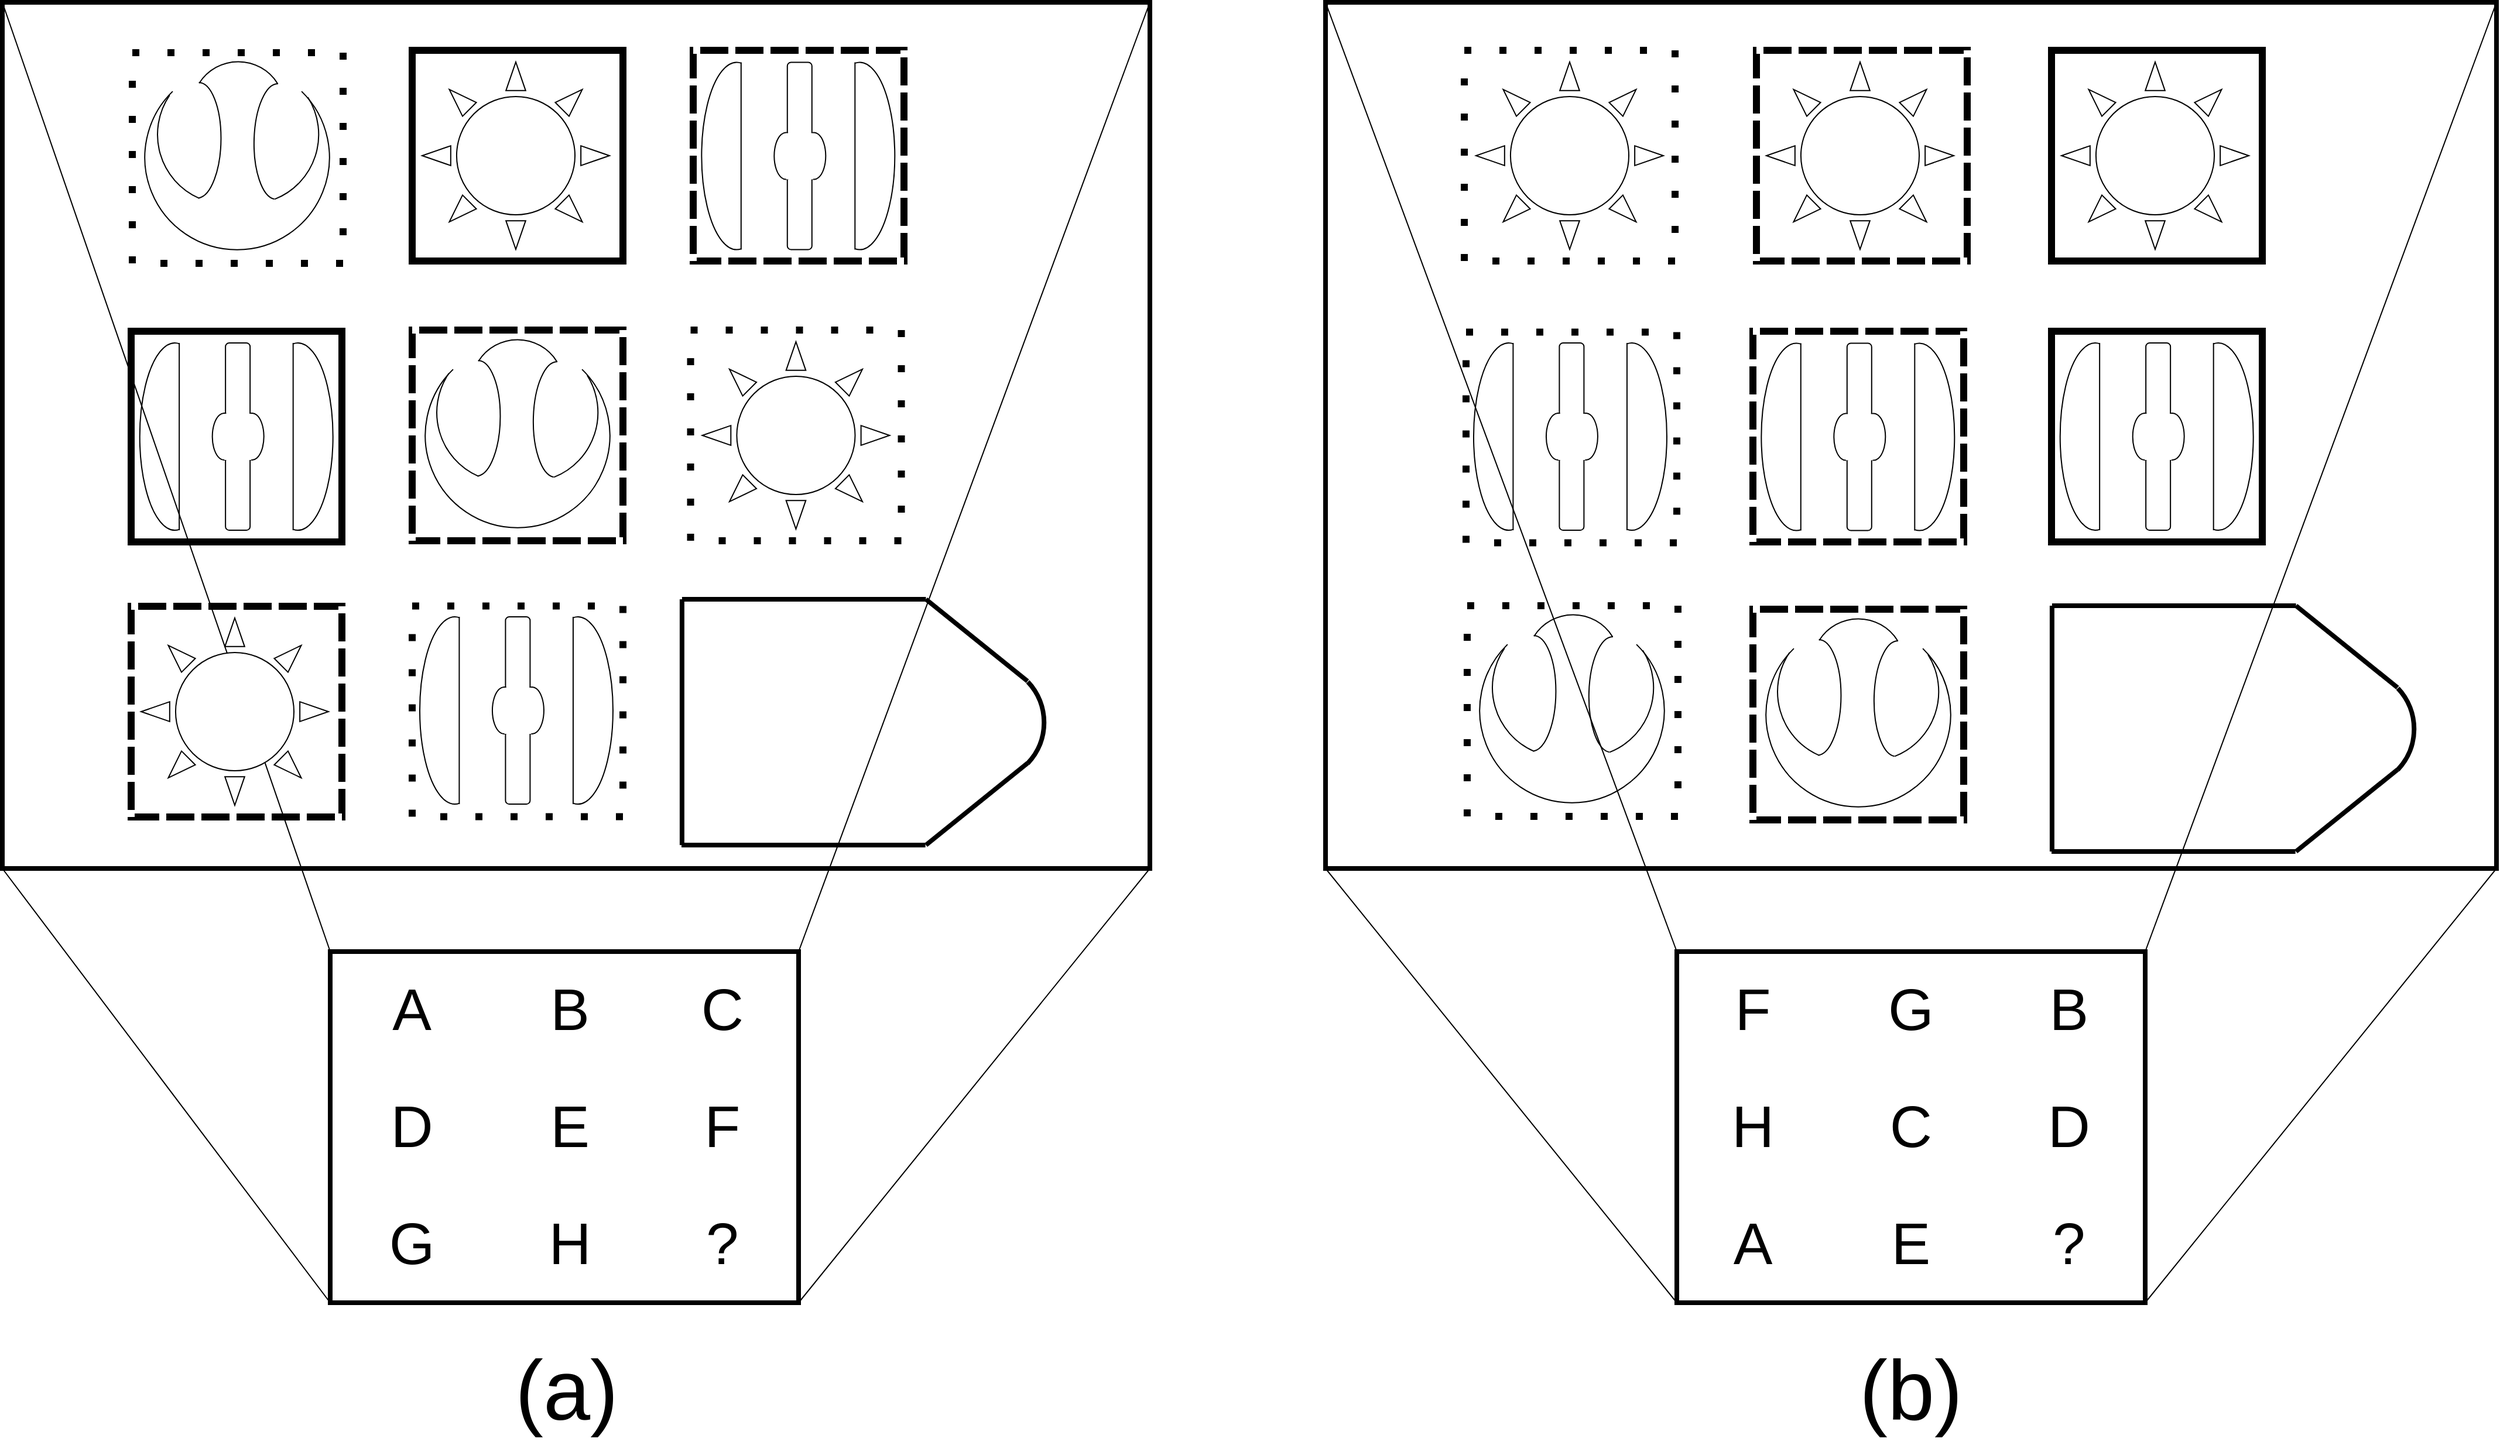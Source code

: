 <mxfile version="12.9.13" type="device"><diagram id="jksH0G1JqViHmrjZxsYp" name="Page-1"><mxGraphModel dx="1780" dy="2959" grid="1" gridSize="10" guides="1" tooltips="1" connect="1" arrows="1" fold="1" page="1" pageScale="1" pageWidth="827" pageHeight="1169" math="0" shadow="0"><root><mxCell id="0"/><mxCell id="1" parent="0"/><mxCell id="DJVekBcL0Vunq9zLqkoI-1" value="" style="rounded=0;whiteSpace=wrap;html=1;strokeColor=#000000;strokeWidth=4;fillColor=none;" parent="1" vertex="1"><mxGeometry x="2760" y="-21" width="1000" height="740" as="geometry"/></mxCell><mxCell id="QsXXoDZoos-LrHOMUJ7a-69" value="" style="rounded=0;whiteSpace=wrap;html=1;strokeColor=#000000;strokeWidth=4;fillColor=none;" parent="1" vertex="1"><mxGeometry x="1630" y="-21" width="980" height="740" as="geometry"/></mxCell><mxCell id="QsXXoDZoos-LrHOMUJ7a-131" value="&lt;table border=&quot;0&quot; width=&quot;100%&quot; style=&quot;width: 100% ; height: 100% ; border-collapse: collapse ; font-size: 50px&quot;&gt;&lt;tbody&gt;&lt;tr&gt;&lt;td align=&quot;center&quot;&gt;&lt;font style=&quot;font-size: 50px&quot;&gt;A&lt;/font&gt;&lt;/td&gt;&lt;td align=&quot;center&quot;&gt;&lt;font style=&quot;font-size: 50px&quot;&gt;B&lt;/font&gt;&lt;/td&gt;&lt;td align=&quot;center&quot;&gt;&lt;font style=&quot;font-size: 50px&quot;&gt;C&lt;/font&gt;&lt;/td&gt;&lt;/tr&gt;&lt;tr&gt;&lt;td align=&quot;center&quot;&gt;&lt;font style=&quot;font-size: 50px&quot;&gt;D&lt;/font&gt;&lt;/td&gt;&lt;td align=&quot;center&quot;&gt;&lt;font style=&quot;font-size: 50px&quot;&gt;E&lt;/font&gt;&lt;/td&gt;&lt;td align=&quot;center&quot;&gt;&lt;font style=&quot;font-size: 50px&quot;&gt;F&lt;/font&gt;&lt;/td&gt;&lt;/tr&gt;&lt;tr&gt;&lt;td align=&quot;center&quot;&gt;&lt;font style=&quot;font-size: 50px&quot;&gt;G&lt;/font&gt;&lt;/td&gt;&lt;td align=&quot;center&quot;&gt;&lt;font style=&quot;font-size: 50px&quot;&gt;H&lt;/font&gt;&lt;/td&gt;&lt;td align=&quot;center&quot;&gt;&lt;font style=&quot;font-size: 50px&quot;&gt;?&lt;/font&gt;&lt;/td&gt;&lt;/tr&gt;&lt;/tbody&gt;&lt;/table&gt;" style="text;html=1;strokeColor=#000000;fillColor=none;overflow=fill;strokeWidth=4;" parent="1" vertex="1"><mxGeometry x="1910" y="790" width="400" height="300" as="geometry"/></mxCell><mxCell id="QsXXoDZoos-LrHOMUJ7a-132" value="&lt;table border=&quot;0&quot; width=&quot;100%&quot; style=&quot;width: 100% ; height: 100% ; border-collapse: collapse ; font-size: 50px&quot;&gt;&lt;tbody&gt;&lt;tr&gt;&lt;td align=&quot;center&quot;&gt;&lt;font style=&quot;font-size: 50px&quot;&gt;F&lt;/font&gt;&lt;/td&gt;&lt;td align=&quot;center&quot;&gt;&lt;font style=&quot;font-size: 50px&quot;&gt;G&lt;/font&gt;&lt;/td&gt;&lt;td align=&quot;center&quot;&gt;&lt;font style=&quot;font-size: 50px&quot;&gt;B&lt;/font&gt;&lt;/td&gt;&lt;/tr&gt;&lt;tr&gt;&lt;td align=&quot;center&quot;&gt;&lt;font style=&quot;font-size: 50px&quot;&gt;H&lt;/font&gt;&lt;/td&gt;&lt;td align=&quot;center&quot;&gt;&lt;font style=&quot;font-size: 50px&quot;&gt;C&lt;/font&gt;&lt;/td&gt;&lt;td align=&quot;center&quot;&gt;&lt;font style=&quot;font-size: 50px&quot;&gt;D&lt;/font&gt;&lt;/td&gt;&lt;/tr&gt;&lt;tr&gt;&lt;td align=&quot;center&quot;&gt;&lt;font style=&quot;font-size: 50px&quot;&gt;A&lt;/font&gt;&lt;/td&gt;&lt;td align=&quot;center&quot;&gt;&lt;font style=&quot;font-size: 50px&quot;&gt;E&lt;/font&gt;&lt;/td&gt;&lt;td align=&quot;center&quot;&gt;&lt;font style=&quot;font-size: 50px&quot;&gt;?&lt;/font&gt;&lt;/td&gt;&lt;/tr&gt;&lt;/tbody&gt;&lt;/table&gt;" style="text;html=1;strokeColor=#000000;fillColor=none;overflow=fill;strokeWidth=4;" parent="1" vertex="1"><mxGeometry x="3060" y="790" width="400" height="300" as="geometry"/></mxCell><mxCell id="QsXXoDZoos-LrHOMUJ7a-139" value="" style="endArrow=none;html=1;entryX=0;entryY=1;entryDx=0;entryDy=0;exitX=0;exitY=1;exitDx=0;exitDy=0;" parent="1" source="QsXXoDZoos-LrHOMUJ7a-69" target="QsXXoDZoos-LrHOMUJ7a-131" edge="1"><mxGeometry width="50" height="50" relative="1" as="geometry"><mxPoint x="1350" y="230" as="sourcePoint"/><mxPoint x="1400" y="180" as="targetPoint"/></mxGeometry></mxCell><mxCell id="QsXXoDZoos-LrHOMUJ7a-140" value="" style="endArrow=none;html=1;entryX=0;entryY=0;entryDx=0;entryDy=0;exitX=0;exitY=0;exitDx=0;exitDy=0;" parent="1" source="QsXXoDZoos-LrHOMUJ7a-69" target="QsXXoDZoos-LrHOMUJ7a-131" edge="1"><mxGeometry width="50" height="50" relative="1" as="geometry"><mxPoint x="1200" y="500" as="sourcePoint"/><mxPoint x="1250" y="450" as="targetPoint"/></mxGeometry></mxCell><mxCell id="QsXXoDZoos-LrHOMUJ7a-141" value="" style="endArrow=none;html=1;entryX=1;entryY=0;entryDx=0;entryDy=0;exitX=1;exitY=0;exitDx=0;exitDy=0;" parent="1" source="QsXXoDZoos-LrHOMUJ7a-69" target="QsXXoDZoos-LrHOMUJ7a-131" edge="1"><mxGeometry width="50" height="50" relative="1" as="geometry"><mxPoint x="1280" y="340" as="sourcePoint"/><mxPoint x="1330" y="290" as="targetPoint"/></mxGeometry></mxCell><mxCell id="QsXXoDZoos-LrHOMUJ7a-142" value="" style="endArrow=none;html=1;entryX=1;entryY=1;entryDx=0;entryDy=0;exitX=1;exitY=1;exitDx=0;exitDy=0;" parent="1" source="QsXXoDZoos-LrHOMUJ7a-69" target="QsXXoDZoos-LrHOMUJ7a-131" edge="1"><mxGeometry width="50" height="50" relative="1" as="geometry"><mxPoint x="1260" y="470" as="sourcePoint"/><mxPoint x="1310" y="420" as="targetPoint"/></mxGeometry></mxCell><mxCell id="QsXXoDZoos-LrHOMUJ7a-143" value="" style="endArrow=none;html=1;entryX=0;entryY=0;entryDx=0;entryDy=0;exitX=0;exitY=0;exitDx=0;exitDy=0;" parent="1" source="QsXXoDZoos-LrHOMUJ7a-132" target="DJVekBcL0Vunq9zLqkoI-1" edge="1"><mxGeometry width="50" height="50" relative="1" as="geometry"><mxPoint x="2670" y="-430" as="sourcePoint"/><mxPoint x="2720" y="-480" as="targetPoint"/></mxGeometry></mxCell><mxCell id="QsXXoDZoos-LrHOMUJ7a-144" value="" style="endArrow=none;html=1;entryX=1;entryY=0;entryDx=0;entryDy=0;exitX=1;exitY=0;exitDx=0;exitDy=0;" parent="1" source="QsXXoDZoos-LrHOMUJ7a-132" target="DJVekBcL0Vunq9zLqkoI-1" edge="1"><mxGeometry width="50" height="50" relative="1" as="geometry"><mxPoint x="2940" y="-380" as="sourcePoint"/><mxPoint x="2990" y="-430" as="targetPoint"/></mxGeometry></mxCell><mxCell id="QsXXoDZoos-LrHOMUJ7a-145" value="" style="endArrow=none;html=1;entryX=0;entryY=1;entryDx=0;entryDy=0;exitX=0;exitY=1;exitDx=0;exitDy=0;" parent="1" source="QsXXoDZoos-LrHOMUJ7a-132" target="DJVekBcL0Vunq9zLqkoI-1" edge="1"><mxGeometry width="50" height="50" relative="1" as="geometry"><mxPoint x="3030" y="-360" as="sourcePoint"/><mxPoint x="3080" y="-410" as="targetPoint"/></mxGeometry></mxCell><mxCell id="QsXXoDZoos-LrHOMUJ7a-146" value="" style="endArrow=none;html=1;entryX=1;entryY=1;entryDx=0;entryDy=0;exitX=1;exitY=1;exitDx=0;exitDy=0;" parent="1" source="QsXXoDZoos-LrHOMUJ7a-132" target="DJVekBcL0Vunq9zLqkoI-1" edge="1"><mxGeometry width="50" height="50" relative="1" as="geometry"><mxPoint x="3450" y="-580" as="sourcePoint"/><mxPoint x="3500" y="-630" as="targetPoint"/></mxGeometry></mxCell><mxCell id="QsXXoDZoos-LrHOMUJ7a-147" value="&lt;font style=&quot;font-size: 72px&quot;&gt;(a)&lt;/font&gt;" style="text;html=1;strokeColor=none;fillColor=none;align=center;verticalAlign=middle;whiteSpace=wrap;rounded=0;" parent="1" vertex="1"><mxGeometry x="2091.5" y="1140" width="40" height="50" as="geometry"/></mxCell><mxCell id="QsXXoDZoos-LrHOMUJ7a-148" value="&lt;font style=&quot;font-size: 72px&quot;&gt;(b)&lt;/font&gt;" style="text;html=1;strokeColor=none;fillColor=none;align=center;verticalAlign=middle;whiteSpace=wrap;rounded=0;" parent="1" vertex="1"><mxGeometry x="3240" y="1140" width="40" height="50" as="geometry"/></mxCell><mxCell id="QgJqVisA1Z3GhaZ0xwn_-1" value="" style="group" vertex="1" connectable="0" parent="1"><mxGeometry x="2210" y="489" width="330.562" height="210" as="geometry"/></mxCell><mxCell id="QgJqVisA1Z3GhaZ0xwn_-2" value="" style="endArrow=none;html=1;strokeWidth=4;" edge="1" parent="QgJqVisA1Z3GhaZ0xwn_-1"><mxGeometry width="50" height="50" relative="1" as="geometry"><mxPoint x="0.451" y="210" as="sourcePoint"/><mxPoint x="0.451" as="targetPoint"/></mxGeometry></mxCell><mxCell id="QgJqVisA1Z3GhaZ0xwn_-3" value="" style="endArrow=none;html=1;strokeWidth=4;" edge="1" parent="QgJqVisA1Z3GhaZ0xwn_-1"><mxGeometry width="50" height="50" relative="1" as="geometry"><mxPoint x="208.744" as="sourcePoint"/><mxPoint x="0.451" as="targetPoint"/></mxGeometry></mxCell><mxCell id="QgJqVisA1Z3GhaZ0xwn_-4" value="" style="endArrow=none;html=1;strokeWidth=4;" edge="1" parent="QgJqVisA1Z3GhaZ0xwn_-1"><mxGeometry width="50" height="50" relative="1" as="geometry"><mxPoint x="208.293" y="210" as="sourcePoint"/><mxPoint y="210" as="targetPoint"/></mxGeometry></mxCell><mxCell id="QgJqVisA1Z3GhaZ0xwn_-5" value="" style="endArrow=none;html=1;strokeWidth=4;" edge="1" parent="QgJqVisA1Z3GhaZ0xwn_-1"><mxGeometry width="50" height="50" relative="1" as="geometry"><mxPoint x="208.744" as="sourcePoint"/><mxPoint x="295.533" y="70" as="targetPoint"/></mxGeometry></mxCell><mxCell id="QgJqVisA1Z3GhaZ0xwn_-6" value="" style="endArrow=none;html=1;strokeWidth=4;" edge="1" parent="QgJqVisA1Z3GhaZ0xwn_-1"><mxGeometry width="50" height="50" relative="1" as="geometry"><mxPoint x="295.533" y="140" as="sourcePoint"/><mxPoint x="208.744" y="210" as="targetPoint"/></mxGeometry></mxCell><mxCell id="QgJqVisA1Z3GhaZ0xwn_-7" value="" style="verticalLabelPosition=bottom;verticalAlign=top;html=1;shape=mxgraph.basic.arc;startAngle=0.755;endAngle=0.997;fillColor=none;direction=west;rotation=315;strokeWidth=4;" vertex="1" parent="QgJqVisA1Z3GhaZ0xwn_-1"><mxGeometry x="208.744" y="54.25" width="100.675" height="101.5" as="geometry"/></mxCell><mxCell id="QgJqVisA1Z3GhaZ0xwn_-8" value="" style="group;strokeWidth=4;" vertex="1" connectable="0" parent="1"><mxGeometry x="1720.003" y="0.003" width="223.0" height="223.0" as="geometry"/></mxCell><mxCell id="QgJqVisA1Z3GhaZ0xwn_-9" value="" style="whiteSpace=wrap;html=1;aspect=fixed;strokeColor=#000000;strokeWidth=6;fillColor=none;dashed=1;dashPattern=1 4;" vertex="1" parent="QgJqVisA1Z3GhaZ0xwn_-8"><mxGeometry x="20.997" y="21.997" width="180" height="180" as="geometry"/></mxCell><mxCell id="QgJqVisA1Z3GhaZ0xwn_-10" value="" style="verticalLabelPosition=bottom;verticalAlign=top;html=1;shape=mxgraph.basic.arc;startAngle=0.248;endAngle=0.002;direction=east;rotation=315;" vertex="1" parent="QgJqVisA1Z3GhaZ0xwn_-8"><mxGeometry x="31.658" y="32.658" width="157.685" height="157.685" as="geometry"/></mxCell><mxCell id="QgJqVisA1Z3GhaZ0xwn_-11" value="" style="verticalLabelPosition=bottom;verticalAlign=top;html=1;shape=mxgraph.basic.arc;startAngle=0.657;endAngle=0.938;rotation=1;direction=west;" vertex="1" parent="QgJqVisA1Z3GhaZ0xwn_-8"><mxGeometry x="62.223" y="32.658" width="117.919" height="118.609" as="geometry"/></mxCell><mxCell id="QgJqVisA1Z3GhaZ0xwn_-12" value="" style="verticalLabelPosition=bottom;verticalAlign=top;html=1;shape=mxgraph.basic.arc;startAngle=0.657;endAngle=0.938;rotation=1;direction=west;flipH=1;" vertex="1" parent="QgJqVisA1Z3GhaZ0xwn_-8"><mxGeometry x="42.513" y="32.658" width="117.919" height="118.609" as="geometry"/></mxCell><mxCell id="QgJqVisA1Z3GhaZ0xwn_-13" value="" style="verticalLabelPosition=bottom;verticalAlign=top;html=1;shape=mxgraph.basic.arc;startAngle=0.5;endAngle=0.988;rotation=1;direction=west;" vertex="1" parent="QgJqVisA1Z3GhaZ0xwn_-8"><mxGeometry x="57.296" y="47.441" width="39.421" height="98.898" as="geometry"/></mxCell><mxCell id="QgJqVisA1Z3GhaZ0xwn_-14" value="" style="verticalLabelPosition=bottom;verticalAlign=top;html=1;shape=mxgraph.basic.arc;startAngle=0.5;endAngle=0.988;rotation=1;direction=west;flipH=1;" vertex="1" parent="QgJqVisA1Z3GhaZ0xwn_-8"><mxGeometry x="124.952" y="48.426" width="39.421" height="98.898" as="geometry"/></mxCell><mxCell id="QgJqVisA1Z3GhaZ0xwn_-15" value="" style="verticalLabelPosition=bottom;verticalAlign=top;html=1;shape=mxgraph.basic.arc;startAngle=0.839;endAngle=0.162;" vertex="1" parent="QgJqVisA1Z3GhaZ0xwn_-8"><mxGeometry x="72.079" y="29.701" width="78.842" height="78.497" as="geometry"/></mxCell><mxCell id="QgJqVisA1Z3GhaZ0xwn_-16" value="" style="group" vertex="1" connectable="0" parent="1"><mxGeometry x="1980" y="259" width="201.503" height="201.503" as="geometry"/></mxCell><mxCell id="QgJqVisA1Z3GhaZ0xwn_-17" value="" style="group" vertex="1" connectable="0" parent="QgJqVisA1Z3GhaZ0xwn_-16"><mxGeometry width="201.503" height="201.503" as="geometry"/></mxCell><mxCell id="QgJqVisA1Z3GhaZ0xwn_-18" value="" style="whiteSpace=wrap;html=1;aspect=fixed;strokeColor=#000000;strokeWidth=6;fillColor=none;" vertex="1" parent="QgJqVisA1Z3GhaZ0xwn_-17"><mxGeometry width="180" height="180" as="geometry"/></mxCell><mxCell id="QgJqVisA1Z3GhaZ0xwn_-19" value="" style="whiteSpace=wrap;html=1;aspect=fixed;strokeColor=#FFFFFF;strokeWidth=6;fillColor=none;dashed=1;dashPattern=1 4;perimeterSpacing=0;rounded=0;glass=0;shadow=0;comic=0;" vertex="1" parent="QgJqVisA1Z3GhaZ0xwn_-17"><mxGeometry width="180" height="180" as="geometry"/></mxCell><mxCell id="QgJqVisA1Z3GhaZ0xwn_-20" value="" style="group" vertex="1" connectable="0" parent="QgJqVisA1Z3GhaZ0xwn_-17"><mxGeometry x="-21.497" y="-21.497" width="223.0" height="223.0" as="geometry"/></mxCell><mxCell id="QgJqVisA1Z3GhaZ0xwn_-21" value="" style="verticalLabelPosition=bottom;verticalAlign=top;html=1;shape=mxgraph.basic.arc;startAngle=0.248;endAngle=0.002;direction=east;rotation=315;" vertex="1" parent="QgJqVisA1Z3GhaZ0xwn_-20"><mxGeometry x="32.658" y="32.658" width="157.685" height="157.685" as="geometry"/></mxCell><mxCell id="QgJqVisA1Z3GhaZ0xwn_-22" value="" style="verticalLabelPosition=bottom;verticalAlign=top;html=1;shape=mxgraph.basic.arc;startAngle=0.657;endAngle=0.938;rotation=1;direction=west;" vertex="1" parent="QgJqVisA1Z3GhaZ0xwn_-20"><mxGeometry x="62.223" y="32.658" width="117.919" height="118.609" as="geometry"/></mxCell><mxCell id="QgJqVisA1Z3GhaZ0xwn_-23" value="" style="verticalLabelPosition=bottom;verticalAlign=top;html=1;shape=mxgraph.basic.arc;startAngle=0.657;endAngle=0.938;rotation=1;direction=west;flipH=1;" vertex="1" parent="QgJqVisA1Z3GhaZ0xwn_-20"><mxGeometry x="42.513" y="32.658" width="117.919" height="118.609" as="geometry"/></mxCell><mxCell id="QgJqVisA1Z3GhaZ0xwn_-24" value="" style="verticalLabelPosition=bottom;verticalAlign=top;html=1;shape=mxgraph.basic.arc;startAngle=0.5;endAngle=0.988;rotation=1;direction=west;" vertex="1" parent="QgJqVisA1Z3GhaZ0xwn_-20"><mxGeometry x="57.296" y="47.441" width="39.421" height="98.898" as="geometry"/></mxCell><mxCell id="QgJqVisA1Z3GhaZ0xwn_-25" value="" style="verticalLabelPosition=bottom;verticalAlign=top;html=1;shape=mxgraph.basic.arc;startAngle=0.5;endAngle=0.988;rotation=1;direction=west;flipH=1;" vertex="1" parent="QgJqVisA1Z3GhaZ0xwn_-20"><mxGeometry x="124.952" y="48.426" width="39.421" height="98.898" as="geometry"/></mxCell><mxCell id="QgJqVisA1Z3GhaZ0xwn_-26" value="" style="verticalLabelPosition=bottom;verticalAlign=top;html=1;shape=mxgraph.basic.arc;startAngle=0.839;endAngle=0.162;" vertex="1" parent="QgJqVisA1Z3GhaZ0xwn_-20"><mxGeometry x="72.079" y="29.701" width="78.842" height="78.497" as="geometry"/></mxCell><mxCell id="QgJqVisA1Z3GhaZ0xwn_-27" value="" style="group" vertex="1" connectable="0" parent="1"><mxGeometry x="1740" y="495" width="180" height="180" as="geometry"/></mxCell><mxCell id="QgJqVisA1Z3GhaZ0xwn_-28" value="" style="whiteSpace=wrap;html=1;aspect=fixed;strokeColor=#000000;strokeWidth=6;fillColor=none;" vertex="1" parent="QgJqVisA1Z3GhaZ0xwn_-27"><mxGeometry width="180" height="180" as="geometry"/></mxCell><mxCell id="QgJqVisA1Z3GhaZ0xwn_-29" value="" style="whiteSpace=wrap;html=1;aspect=fixed;strokeColor=#FFFFFF;strokeWidth=6;fillColor=none;dashed=1;dashPattern=1 4;perimeterSpacing=0;rounded=0;glass=0;shadow=0;comic=0;" vertex="1" parent="QgJqVisA1Z3GhaZ0xwn_-27"><mxGeometry width="180" height="180" as="geometry"/></mxCell><mxCell id="QgJqVisA1Z3GhaZ0xwn_-30" value="" style="group" vertex="1" connectable="0" parent="QgJqVisA1Z3GhaZ0xwn_-27"><mxGeometry width="180" height="180" as="geometry"/></mxCell><mxCell id="QgJqVisA1Z3GhaZ0xwn_-31" value="" style="verticalLabelPosition=bottom;verticalAlign=top;html=1;shape=mxgraph.basic.sun" vertex="1" parent="QgJqVisA1Z3GhaZ0xwn_-30"><mxGeometry x="8.49" y="10" width="160" height="160" as="geometry"/></mxCell><mxCell id="QgJqVisA1Z3GhaZ0xwn_-32" value="" style="group" vertex="1" connectable="0" parent="1"><mxGeometry x="1980" y="20" width="180" height="180" as="geometry"/></mxCell><mxCell id="QgJqVisA1Z3GhaZ0xwn_-33" value="" style="whiteSpace=wrap;html=1;aspect=fixed;strokeColor=#000000;strokeWidth=6;fillColor=none;" vertex="1" parent="QgJqVisA1Z3GhaZ0xwn_-32"><mxGeometry width="180" height="180" as="geometry"/></mxCell><mxCell id="QgJqVisA1Z3GhaZ0xwn_-34" value="" style="group" vertex="1" connectable="0" parent="QgJqVisA1Z3GhaZ0xwn_-32"><mxGeometry width="180" height="180" as="geometry"/></mxCell><mxCell id="QgJqVisA1Z3GhaZ0xwn_-35" value="" style="verticalLabelPosition=bottom;verticalAlign=top;html=1;shape=mxgraph.basic.sun" vertex="1" parent="QgJqVisA1Z3GhaZ0xwn_-34"><mxGeometry x="8.49" y="10" width="160" height="160" as="geometry"/></mxCell><mxCell id="QgJqVisA1Z3GhaZ0xwn_-36" value="" style="group" vertex="1" connectable="0" parent="1"><mxGeometry x="2217.76" y="259" width="181.48" height="180" as="geometry"/></mxCell><mxCell id="QgJqVisA1Z3GhaZ0xwn_-37" value="" style="group" vertex="1" connectable="0" parent="QgJqVisA1Z3GhaZ0xwn_-36"><mxGeometry width="181.48" height="180" as="geometry"/></mxCell><mxCell id="QgJqVisA1Z3GhaZ0xwn_-38" value="" style="group" vertex="1" connectable="0" parent="QgJqVisA1Z3GhaZ0xwn_-37"><mxGeometry x="1.48" width="180" height="180" as="geometry"/></mxCell><mxCell id="QgJqVisA1Z3GhaZ0xwn_-39" value="" style="verticalLabelPosition=bottom;verticalAlign=top;html=1;shape=mxgraph.basic.sun" vertex="1" parent="QgJqVisA1Z3GhaZ0xwn_-38"><mxGeometry x="8.49" y="10" width="160" height="160" as="geometry"/></mxCell><mxCell id="QgJqVisA1Z3GhaZ0xwn_-40" value="" style="whiteSpace=wrap;html=1;aspect=fixed;strokeColor=#000000;strokeWidth=6;fillColor=none;dashed=1;dashPattern=1 4;" vertex="1" parent="QgJqVisA1Z3GhaZ0xwn_-37"><mxGeometry width="180" height="180" as="geometry"/></mxCell><mxCell id="QgJqVisA1Z3GhaZ0xwn_-41" value="" style="group" vertex="1" connectable="0" parent="1"><mxGeometry x="2220" y="20" width="183.17" height="180.25" as="geometry"/></mxCell><mxCell id="QgJqVisA1Z3GhaZ0xwn_-42" value="" style="whiteSpace=wrap;html=1;aspect=fixed;strokeColor=#000000;strokeWidth=6;fillColor=none;" vertex="1" parent="QgJqVisA1Z3GhaZ0xwn_-41"><mxGeometry width="180" height="180" as="geometry"/></mxCell><mxCell id="QgJqVisA1Z3GhaZ0xwn_-43" value="" style="whiteSpace=wrap;html=1;aspect=fixed;strokeColor=#FFFFFF;strokeWidth=6;fillColor=none;dashed=1;dashPattern=1 4;perimeterSpacing=0;rounded=0;glass=0;shadow=0;comic=0;" vertex="1" parent="QgJqVisA1Z3GhaZ0xwn_-41"><mxGeometry width="180" height="180" as="geometry"/></mxCell><mxCell id="QgJqVisA1Z3GhaZ0xwn_-44" value="" style="group" vertex="1" connectable="0" parent="QgJqVisA1Z3GhaZ0xwn_-41"><mxGeometry x="3.17" y="0.25" width="180" height="180" as="geometry"/></mxCell><mxCell id="QgJqVisA1Z3GhaZ0xwn_-45" value="" style="group" vertex="1" connectable="0" parent="QgJqVisA1Z3GhaZ0xwn_-44"><mxGeometry x="-1" width="180" height="180" as="geometry"/></mxCell><mxCell id="QgJqVisA1Z3GhaZ0xwn_-46" value="" style="group" vertex="1" connectable="0" parent="QgJqVisA1Z3GhaZ0xwn_-45"><mxGeometry width="180" height="180" as="geometry"/></mxCell><mxCell id="QgJqVisA1Z3GhaZ0xwn_-47" value="" style="group" vertex="1" connectable="0" parent="QgJqVisA1Z3GhaZ0xwn_-46"><mxGeometry x="5" y="10" width="164.99" height="160" as="geometry"/></mxCell><mxCell id="QgJqVisA1Z3GhaZ0xwn_-48" value="" style="verticalLabelPosition=bottom;verticalAlign=top;html=1;shape=mxgraph.basic.arc;startAngle=0.479;endAngle=0.021;rotation=-180;" vertex="1" parent="QgJqVisA1Z3GhaZ0xwn_-47"><mxGeometry x="104.99" width="60" height="160" as="geometry"/></mxCell><mxCell id="QgJqVisA1Z3GhaZ0xwn_-49" value="" style="endArrow=none;html=1;" edge="1" parent="QgJqVisA1Z3GhaZ0xwn_-47"><mxGeometry width="50" height="50" relative="1" as="geometry"><mxPoint x="130.99" as="sourcePoint"/><mxPoint x="130.99" y="160" as="targetPoint"/></mxGeometry></mxCell><mxCell id="QgJqVisA1Z3GhaZ0xwn_-50" value="" style="rounded=1;whiteSpace=wrap;html=1;rotation=90;fillColor=none;" vertex="1" parent="QgJqVisA1Z3GhaZ0xwn_-47"><mxGeometry x="3.72" y="69.5" width="160" height="21" as="geometry"/></mxCell><mxCell id="QgJqVisA1Z3GhaZ0xwn_-51" value="" style="verticalLabelPosition=bottom;verticalAlign=top;html=1;shape=mxgraph.basic.arc;startAngle=0.479;endAngle=0.021;" vertex="1" parent="QgJqVisA1Z3GhaZ0xwn_-47"><mxGeometry width="60" height="160" as="geometry"/></mxCell><mxCell id="QgJqVisA1Z3GhaZ0xwn_-52" value="" style="endArrow=none;html=1;" edge="1" parent="QgJqVisA1Z3GhaZ0xwn_-47"><mxGeometry width="50" height="50" relative="1" as="geometry"><mxPoint x="33.72" y="160" as="sourcePoint"/><mxPoint x="33.72" as="targetPoint"/></mxGeometry></mxCell><mxCell id="QgJqVisA1Z3GhaZ0xwn_-53" value="" style="verticalLabelPosition=bottom;verticalAlign=top;html=1;shape=mxgraph.basic.arc;startAngle=0.466;endAngle=0.029;strokeWidth=1;fillColor=#000000;" vertex="1" parent="QgJqVisA1Z3GhaZ0xwn_-47"><mxGeometry x="61.99" y="60" width="20" height="40" as="geometry"/></mxCell><mxCell id="QgJqVisA1Z3GhaZ0xwn_-54" value="" style="verticalLabelPosition=bottom;verticalAlign=top;html=1;shape=mxgraph.basic.arc;startAngle=0.466;endAngle=0.029;strokeWidth=1;fillColor=#000000;direction=west;" vertex="1" parent="QgJqVisA1Z3GhaZ0xwn_-47"><mxGeometry x="85.99" y="60" width="20" height="40" as="geometry"/></mxCell><mxCell id="QgJqVisA1Z3GhaZ0xwn_-55" value="" style="rounded=0;whiteSpace=wrap;html=1;strokeWidth=1;fillColor=#FFFFFF;strokeColor=none;" vertex="1" parent="QgJqVisA1Z3GhaZ0xwn_-47"><mxGeometry x="72.22" y="60.5" width="23" height="39.5" as="geometry"/></mxCell><mxCell id="QgJqVisA1Z3GhaZ0xwn_-56" value="" style="group" vertex="1" connectable="0" parent="1"><mxGeometry x="1740.0" y="260" width="182.35" height="180" as="geometry"/></mxCell><mxCell id="QgJqVisA1Z3GhaZ0xwn_-57" value="" style="whiteSpace=wrap;html=1;aspect=fixed;strokeColor=#000000;strokeWidth=6;fillColor=none;" vertex="1" parent="QgJqVisA1Z3GhaZ0xwn_-56"><mxGeometry width="180" height="180" as="geometry"/></mxCell><mxCell id="QgJqVisA1Z3GhaZ0xwn_-58" value="" style="group" vertex="1" connectable="0" parent="QgJqVisA1Z3GhaZ0xwn_-56"><mxGeometry x="2.35" width="180" height="180" as="geometry"/></mxCell><mxCell id="QgJqVisA1Z3GhaZ0xwn_-59" value="" style="group" vertex="1" connectable="0" parent="QgJqVisA1Z3GhaZ0xwn_-58"><mxGeometry width="180" height="180" as="geometry"/></mxCell><mxCell id="QgJqVisA1Z3GhaZ0xwn_-60" value="" style="group" vertex="1" connectable="0" parent="QgJqVisA1Z3GhaZ0xwn_-59"><mxGeometry x="5" y="10" width="164.99" height="160" as="geometry"/></mxCell><mxCell id="QgJqVisA1Z3GhaZ0xwn_-61" value="" style="verticalLabelPosition=bottom;verticalAlign=top;html=1;shape=mxgraph.basic.arc;startAngle=0.479;endAngle=0.021;rotation=-180;" vertex="1" parent="QgJqVisA1Z3GhaZ0xwn_-60"><mxGeometry x="104.99" width="60" height="160" as="geometry"/></mxCell><mxCell id="QgJqVisA1Z3GhaZ0xwn_-62" value="" style="endArrow=none;html=1;" edge="1" parent="QgJqVisA1Z3GhaZ0xwn_-60"><mxGeometry width="50" height="50" relative="1" as="geometry"><mxPoint x="130.99" as="sourcePoint"/><mxPoint x="130.99" y="160" as="targetPoint"/></mxGeometry></mxCell><mxCell id="QgJqVisA1Z3GhaZ0xwn_-63" value="" style="rounded=1;whiteSpace=wrap;html=1;rotation=90;fillColor=none;" vertex="1" parent="QgJqVisA1Z3GhaZ0xwn_-60"><mxGeometry x="3.72" y="69.5" width="160" height="21" as="geometry"/></mxCell><mxCell id="QgJqVisA1Z3GhaZ0xwn_-64" value="" style="verticalLabelPosition=bottom;verticalAlign=top;html=1;shape=mxgraph.basic.arc;startAngle=0.479;endAngle=0.021;" vertex="1" parent="QgJqVisA1Z3GhaZ0xwn_-60"><mxGeometry width="60" height="160" as="geometry"/></mxCell><mxCell id="QgJqVisA1Z3GhaZ0xwn_-65" value="" style="endArrow=none;html=1;" edge="1" parent="QgJqVisA1Z3GhaZ0xwn_-60"><mxGeometry width="50" height="50" relative="1" as="geometry"><mxPoint x="33.72" y="160" as="sourcePoint"/><mxPoint x="33.72" as="targetPoint"/></mxGeometry></mxCell><mxCell id="QgJqVisA1Z3GhaZ0xwn_-66" value="" style="verticalLabelPosition=bottom;verticalAlign=top;html=1;shape=mxgraph.basic.arc;startAngle=0.466;endAngle=0.029;strokeWidth=1;fillColor=#000000;" vertex="1" parent="QgJqVisA1Z3GhaZ0xwn_-60"><mxGeometry x="61.99" y="60" width="20" height="40" as="geometry"/></mxCell><mxCell id="QgJqVisA1Z3GhaZ0xwn_-67" value="" style="verticalLabelPosition=bottom;verticalAlign=top;html=1;shape=mxgraph.basic.arc;startAngle=0.466;endAngle=0.029;strokeWidth=1;fillColor=#000000;direction=west;" vertex="1" parent="QgJqVisA1Z3GhaZ0xwn_-60"><mxGeometry x="85.99" y="60" width="20" height="40" as="geometry"/></mxCell><mxCell id="QgJqVisA1Z3GhaZ0xwn_-68" value="" style="rounded=0;whiteSpace=wrap;html=1;strokeWidth=1;fillColor=#FFFFFF;strokeColor=none;" vertex="1" parent="QgJqVisA1Z3GhaZ0xwn_-60"><mxGeometry x="72.22" y="60.5" width="23" height="39.5" as="geometry"/></mxCell><mxCell id="QgJqVisA1Z3GhaZ0xwn_-69" value="" style="group" vertex="1" connectable="0" parent="1"><mxGeometry x="1980" y="494" width="181.48" height="180.75" as="geometry"/></mxCell><mxCell id="QgJqVisA1Z3GhaZ0xwn_-70" value="" style="whiteSpace=wrap;html=1;aspect=fixed;strokeColor=#000000;strokeWidth=6;fillColor=none;dashed=1;dashPattern=1 4;" vertex="1" parent="QgJqVisA1Z3GhaZ0xwn_-69"><mxGeometry y="0.75" width="180" height="180" as="geometry"/></mxCell><mxCell id="QgJqVisA1Z3GhaZ0xwn_-71" value="" style="group" vertex="1" connectable="0" parent="QgJqVisA1Z3GhaZ0xwn_-69"><mxGeometry x="1.48" width="180" height="180" as="geometry"/></mxCell><mxCell id="QgJqVisA1Z3GhaZ0xwn_-72" value="" style="group" vertex="1" connectable="0" parent="QgJqVisA1Z3GhaZ0xwn_-71"><mxGeometry width="180" height="180" as="geometry"/></mxCell><mxCell id="QgJqVisA1Z3GhaZ0xwn_-73" value="" style="group" vertex="1" connectable="0" parent="QgJqVisA1Z3GhaZ0xwn_-72"><mxGeometry x="5" y="10" width="164.99" height="160" as="geometry"/></mxCell><mxCell id="QgJqVisA1Z3GhaZ0xwn_-74" value="" style="verticalLabelPosition=bottom;verticalAlign=top;html=1;shape=mxgraph.basic.arc;startAngle=0.479;endAngle=0.021;rotation=-180;" vertex="1" parent="QgJqVisA1Z3GhaZ0xwn_-73"><mxGeometry x="104.99" width="60" height="160" as="geometry"/></mxCell><mxCell id="QgJqVisA1Z3GhaZ0xwn_-75" value="" style="endArrow=none;html=1;" edge="1" parent="QgJqVisA1Z3GhaZ0xwn_-73"><mxGeometry width="50" height="50" relative="1" as="geometry"><mxPoint x="130.99" as="sourcePoint"/><mxPoint x="130.99" y="160" as="targetPoint"/></mxGeometry></mxCell><mxCell id="QgJqVisA1Z3GhaZ0xwn_-76" value="" style="rounded=1;whiteSpace=wrap;html=1;rotation=90;fillColor=none;" vertex="1" parent="QgJqVisA1Z3GhaZ0xwn_-73"><mxGeometry x="3.72" y="69.5" width="160" height="21" as="geometry"/></mxCell><mxCell id="QgJqVisA1Z3GhaZ0xwn_-77" value="" style="verticalLabelPosition=bottom;verticalAlign=top;html=1;shape=mxgraph.basic.arc;startAngle=0.479;endAngle=0.021;" vertex="1" parent="QgJqVisA1Z3GhaZ0xwn_-73"><mxGeometry width="60" height="160" as="geometry"/></mxCell><mxCell id="QgJqVisA1Z3GhaZ0xwn_-78" value="" style="endArrow=none;html=1;" edge="1" parent="QgJqVisA1Z3GhaZ0xwn_-73"><mxGeometry width="50" height="50" relative="1" as="geometry"><mxPoint x="33.72" y="160" as="sourcePoint"/><mxPoint x="33.72" as="targetPoint"/></mxGeometry></mxCell><mxCell id="QgJqVisA1Z3GhaZ0xwn_-79" value="" style="verticalLabelPosition=bottom;verticalAlign=top;html=1;shape=mxgraph.basic.arc;startAngle=0.466;endAngle=0.029;strokeWidth=1;fillColor=#000000;" vertex="1" parent="QgJqVisA1Z3GhaZ0xwn_-73"><mxGeometry x="61.99" y="60" width="20" height="40" as="geometry"/></mxCell><mxCell id="QgJqVisA1Z3GhaZ0xwn_-80" value="" style="verticalLabelPosition=bottom;verticalAlign=top;html=1;shape=mxgraph.basic.arc;startAngle=0.466;endAngle=0.029;strokeWidth=1;fillColor=#000000;direction=west;" vertex="1" parent="QgJqVisA1Z3GhaZ0xwn_-73"><mxGeometry x="85.99" y="60" width="20" height="40" as="geometry"/></mxCell><mxCell id="QgJqVisA1Z3GhaZ0xwn_-81" value="" style="rounded=0;whiteSpace=wrap;html=1;strokeWidth=1;fillColor=#FFFFFF;strokeColor=none;" vertex="1" parent="QgJqVisA1Z3GhaZ0xwn_-73"><mxGeometry x="72.22" y="60.5" width="23" height="39.5" as="geometry"/></mxCell><mxCell id="QgJqVisA1Z3GhaZ0xwn_-97" value="" style="group" vertex="1" connectable="0" parent="1"><mxGeometry x="3125" y="497.5" width="201.503" height="201.503" as="geometry"/></mxCell><mxCell id="QgJqVisA1Z3GhaZ0xwn_-98" value="" style="group" vertex="1" connectable="0" parent="QgJqVisA1Z3GhaZ0xwn_-97"><mxGeometry width="201.503" height="201.503" as="geometry"/></mxCell><mxCell id="QgJqVisA1Z3GhaZ0xwn_-99" value="" style="whiteSpace=wrap;html=1;aspect=fixed;strokeColor=#000000;strokeWidth=6;fillColor=none;" vertex="1" parent="QgJqVisA1Z3GhaZ0xwn_-98"><mxGeometry width="180" height="180" as="geometry"/></mxCell><mxCell id="QgJqVisA1Z3GhaZ0xwn_-100" value="" style="whiteSpace=wrap;html=1;aspect=fixed;strokeColor=#FFFFFF;strokeWidth=6;fillColor=none;dashed=1;dashPattern=1 4;perimeterSpacing=0;rounded=0;glass=0;shadow=0;comic=0;" vertex="1" parent="QgJqVisA1Z3GhaZ0xwn_-98"><mxGeometry width="180" height="180" as="geometry"/></mxCell><mxCell id="QgJqVisA1Z3GhaZ0xwn_-101" value="" style="group" vertex="1" connectable="0" parent="QgJqVisA1Z3GhaZ0xwn_-98"><mxGeometry x="-21.497" y="-21.497" width="223.0" height="223.0" as="geometry"/></mxCell><mxCell id="QgJqVisA1Z3GhaZ0xwn_-102" value="" style="verticalLabelPosition=bottom;verticalAlign=top;html=1;shape=mxgraph.basic.arc;startAngle=0.248;endAngle=0.002;direction=east;rotation=315;" vertex="1" parent="QgJqVisA1Z3GhaZ0xwn_-101"><mxGeometry x="32.658" y="32.658" width="157.685" height="157.685" as="geometry"/></mxCell><mxCell id="QgJqVisA1Z3GhaZ0xwn_-103" value="" style="verticalLabelPosition=bottom;verticalAlign=top;html=1;shape=mxgraph.basic.arc;startAngle=0.657;endAngle=0.938;rotation=1;direction=west;" vertex="1" parent="QgJqVisA1Z3GhaZ0xwn_-101"><mxGeometry x="62.223" y="32.658" width="117.919" height="118.609" as="geometry"/></mxCell><mxCell id="QgJqVisA1Z3GhaZ0xwn_-104" value="" style="verticalLabelPosition=bottom;verticalAlign=top;html=1;shape=mxgraph.basic.arc;startAngle=0.657;endAngle=0.938;rotation=1;direction=west;flipH=1;" vertex="1" parent="QgJqVisA1Z3GhaZ0xwn_-101"><mxGeometry x="42.513" y="32.658" width="117.919" height="118.609" as="geometry"/></mxCell><mxCell id="QgJqVisA1Z3GhaZ0xwn_-105" value="" style="verticalLabelPosition=bottom;verticalAlign=top;html=1;shape=mxgraph.basic.arc;startAngle=0.5;endAngle=0.988;rotation=1;direction=west;" vertex="1" parent="QgJqVisA1Z3GhaZ0xwn_-101"><mxGeometry x="57.296" y="47.441" width="39.421" height="98.898" as="geometry"/></mxCell><mxCell id="QgJqVisA1Z3GhaZ0xwn_-106" value="" style="verticalLabelPosition=bottom;verticalAlign=top;html=1;shape=mxgraph.basic.arc;startAngle=0.5;endAngle=0.988;rotation=1;direction=west;flipH=1;" vertex="1" parent="QgJqVisA1Z3GhaZ0xwn_-101"><mxGeometry x="124.952" y="48.426" width="39.421" height="98.898" as="geometry"/></mxCell><mxCell id="QgJqVisA1Z3GhaZ0xwn_-107" value="" style="verticalLabelPosition=bottom;verticalAlign=top;html=1;shape=mxgraph.basic.arc;startAngle=0.839;endAngle=0.162;" vertex="1" parent="QgJqVisA1Z3GhaZ0xwn_-101"><mxGeometry x="72.079" y="29.701" width="78.842" height="78.497" as="geometry"/></mxCell><mxCell id="QgJqVisA1Z3GhaZ0xwn_-108" value="" style="group" vertex="1" connectable="0" parent="1"><mxGeometry x="3128" y="20" width="180" height="180" as="geometry"/></mxCell><mxCell id="QgJqVisA1Z3GhaZ0xwn_-109" value="" style="whiteSpace=wrap;html=1;aspect=fixed;strokeColor=#000000;strokeWidth=6;fillColor=none;" vertex="1" parent="QgJqVisA1Z3GhaZ0xwn_-108"><mxGeometry width="180" height="180" as="geometry"/></mxCell><mxCell id="QgJqVisA1Z3GhaZ0xwn_-110" value="" style="whiteSpace=wrap;html=1;aspect=fixed;strokeColor=#FFFFFF;strokeWidth=6;fillColor=none;dashed=1;dashPattern=1 4;perimeterSpacing=0;rounded=0;glass=0;shadow=0;comic=0;" vertex="1" parent="QgJqVisA1Z3GhaZ0xwn_-108"><mxGeometry width="180" height="180" as="geometry"/></mxCell><mxCell id="QgJqVisA1Z3GhaZ0xwn_-111" value="" style="group" vertex="1" connectable="0" parent="QgJqVisA1Z3GhaZ0xwn_-108"><mxGeometry width="180" height="180" as="geometry"/></mxCell><mxCell id="QgJqVisA1Z3GhaZ0xwn_-112" value="" style="verticalLabelPosition=bottom;verticalAlign=top;html=1;shape=mxgraph.basic.sun" vertex="1" parent="QgJqVisA1Z3GhaZ0xwn_-111"><mxGeometry x="8.49" y="10" width="160" height="160" as="geometry"/></mxCell><mxCell id="QgJqVisA1Z3GhaZ0xwn_-113" value="" style="group" vertex="1" connectable="0" parent="1"><mxGeometry x="3380" y="20" width="180" height="180" as="geometry"/></mxCell><mxCell id="QgJqVisA1Z3GhaZ0xwn_-114" value="" style="whiteSpace=wrap;html=1;aspect=fixed;strokeColor=#000000;strokeWidth=6;fillColor=none;" vertex="1" parent="QgJqVisA1Z3GhaZ0xwn_-113"><mxGeometry width="180" height="180" as="geometry"/></mxCell><mxCell id="QgJqVisA1Z3GhaZ0xwn_-115" value="" style="group" vertex="1" connectable="0" parent="QgJqVisA1Z3GhaZ0xwn_-113"><mxGeometry width="180" height="180" as="geometry"/></mxCell><mxCell id="QgJqVisA1Z3GhaZ0xwn_-116" value="" style="verticalLabelPosition=bottom;verticalAlign=top;html=1;shape=mxgraph.basic.sun" vertex="1" parent="QgJqVisA1Z3GhaZ0xwn_-115"><mxGeometry x="8.49" y="10" width="160" height="160" as="geometry"/></mxCell><mxCell id="QgJqVisA1Z3GhaZ0xwn_-117" value="" style="group" vertex="1" connectable="0" parent="1"><mxGeometry x="2878.52" y="20" width="181.48" height="180" as="geometry"/></mxCell><mxCell id="QgJqVisA1Z3GhaZ0xwn_-118" value="" style="group" vertex="1" connectable="0" parent="QgJqVisA1Z3GhaZ0xwn_-117"><mxGeometry width="181.48" height="180" as="geometry"/></mxCell><mxCell id="QgJqVisA1Z3GhaZ0xwn_-119" value="" style="group" vertex="1" connectable="0" parent="QgJqVisA1Z3GhaZ0xwn_-118"><mxGeometry x="1.48" width="180" height="180" as="geometry"/></mxCell><mxCell id="QgJqVisA1Z3GhaZ0xwn_-120" value="" style="verticalLabelPosition=bottom;verticalAlign=top;html=1;shape=mxgraph.basic.sun" vertex="1" parent="QgJqVisA1Z3GhaZ0xwn_-119"><mxGeometry x="8.49" y="10" width="160" height="160" as="geometry"/></mxCell><mxCell id="QgJqVisA1Z3GhaZ0xwn_-121" value="" style="whiteSpace=wrap;html=1;aspect=fixed;strokeColor=#000000;strokeWidth=6;fillColor=none;dashed=1;dashPattern=1 4;" vertex="1" parent="QgJqVisA1Z3GhaZ0xwn_-118"><mxGeometry width="180" height="180" as="geometry"/></mxCell><mxCell id="QgJqVisA1Z3GhaZ0xwn_-150" value="" style="group" vertex="1" connectable="0" parent="1"><mxGeometry x="2880" y="260" width="181.48" height="180.75" as="geometry"/></mxCell><mxCell id="QgJqVisA1Z3GhaZ0xwn_-151" value="" style="whiteSpace=wrap;html=1;aspect=fixed;strokeColor=#000000;strokeWidth=6;fillColor=none;dashed=1;dashPattern=1 4;" vertex="1" parent="QgJqVisA1Z3GhaZ0xwn_-150"><mxGeometry y="0.75" width="180" height="180" as="geometry"/></mxCell><mxCell id="QgJqVisA1Z3GhaZ0xwn_-152" value="" style="group" vertex="1" connectable="0" parent="QgJqVisA1Z3GhaZ0xwn_-150"><mxGeometry x="1.48" width="180" height="180" as="geometry"/></mxCell><mxCell id="QgJqVisA1Z3GhaZ0xwn_-153" value="" style="group" vertex="1" connectable="0" parent="QgJqVisA1Z3GhaZ0xwn_-152"><mxGeometry width="180" height="180" as="geometry"/></mxCell><mxCell id="QgJqVisA1Z3GhaZ0xwn_-154" value="" style="group" vertex="1" connectable="0" parent="QgJqVisA1Z3GhaZ0xwn_-153"><mxGeometry x="5" y="10" width="164.99" height="160" as="geometry"/></mxCell><mxCell id="QgJqVisA1Z3GhaZ0xwn_-155" value="" style="verticalLabelPosition=bottom;verticalAlign=top;html=1;shape=mxgraph.basic.arc;startAngle=0.479;endAngle=0.021;rotation=-180;" vertex="1" parent="QgJqVisA1Z3GhaZ0xwn_-154"><mxGeometry x="104.99" width="60" height="160" as="geometry"/></mxCell><mxCell id="QgJqVisA1Z3GhaZ0xwn_-156" value="" style="endArrow=none;html=1;" edge="1" parent="QgJqVisA1Z3GhaZ0xwn_-154"><mxGeometry width="50" height="50" relative="1" as="geometry"><mxPoint x="130.99" as="sourcePoint"/><mxPoint x="130.99" y="160" as="targetPoint"/></mxGeometry></mxCell><mxCell id="QgJqVisA1Z3GhaZ0xwn_-157" value="" style="rounded=1;whiteSpace=wrap;html=1;rotation=90;fillColor=none;" vertex="1" parent="QgJqVisA1Z3GhaZ0xwn_-154"><mxGeometry x="3.72" y="69.5" width="160" height="21" as="geometry"/></mxCell><mxCell id="QgJqVisA1Z3GhaZ0xwn_-158" value="" style="verticalLabelPosition=bottom;verticalAlign=top;html=1;shape=mxgraph.basic.arc;startAngle=0.479;endAngle=0.021;" vertex="1" parent="QgJqVisA1Z3GhaZ0xwn_-154"><mxGeometry width="60" height="160" as="geometry"/></mxCell><mxCell id="QgJqVisA1Z3GhaZ0xwn_-159" value="" style="endArrow=none;html=1;" edge="1" parent="QgJqVisA1Z3GhaZ0xwn_-154"><mxGeometry width="50" height="50" relative="1" as="geometry"><mxPoint x="33.72" y="160" as="sourcePoint"/><mxPoint x="33.72" as="targetPoint"/></mxGeometry></mxCell><mxCell id="QgJqVisA1Z3GhaZ0xwn_-160" value="" style="verticalLabelPosition=bottom;verticalAlign=top;html=1;shape=mxgraph.basic.arc;startAngle=0.466;endAngle=0.029;strokeWidth=1;fillColor=#000000;" vertex="1" parent="QgJqVisA1Z3GhaZ0xwn_-154"><mxGeometry x="61.99" y="60" width="20" height="40" as="geometry"/></mxCell><mxCell id="QgJqVisA1Z3GhaZ0xwn_-161" value="" style="verticalLabelPosition=bottom;verticalAlign=top;html=1;shape=mxgraph.basic.arc;startAngle=0.466;endAngle=0.029;strokeWidth=1;fillColor=#000000;direction=west;" vertex="1" parent="QgJqVisA1Z3GhaZ0xwn_-154"><mxGeometry x="85.99" y="60" width="20" height="40" as="geometry"/></mxCell><mxCell id="QgJqVisA1Z3GhaZ0xwn_-162" value="" style="rounded=0;whiteSpace=wrap;html=1;strokeWidth=1;fillColor=#FFFFFF;strokeColor=none;" vertex="1" parent="QgJqVisA1Z3GhaZ0xwn_-154"><mxGeometry x="72.22" y="60.5" width="23" height="39.5" as="geometry"/></mxCell><mxCell id="QgJqVisA1Z3GhaZ0xwn_-122" value="" style="group" vertex="1" connectable="0" parent="1"><mxGeometry x="3125" y="260" width="183.17" height="180.25" as="geometry"/></mxCell><mxCell id="QgJqVisA1Z3GhaZ0xwn_-123" value="" style="whiteSpace=wrap;html=1;aspect=fixed;strokeColor=#000000;strokeWidth=6;fillColor=none;" vertex="1" parent="QgJqVisA1Z3GhaZ0xwn_-122"><mxGeometry width="180" height="180" as="geometry"/></mxCell><mxCell id="QgJqVisA1Z3GhaZ0xwn_-124" value="" style="whiteSpace=wrap;html=1;aspect=fixed;strokeColor=#FFFFFF;strokeWidth=6;fillColor=none;dashed=1;dashPattern=1 4;perimeterSpacing=0;rounded=0;glass=0;shadow=0;comic=0;" vertex="1" parent="QgJqVisA1Z3GhaZ0xwn_-122"><mxGeometry width="180" height="180" as="geometry"/></mxCell><mxCell id="QgJqVisA1Z3GhaZ0xwn_-125" value="" style="group" vertex="1" connectable="0" parent="QgJqVisA1Z3GhaZ0xwn_-122"><mxGeometry x="3.17" y="0.25" width="180" height="180" as="geometry"/></mxCell><mxCell id="QgJqVisA1Z3GhaZ0xwn_-126" value="" style="group" vertex="1" connectable="0" parent="QgJqVisA1Z3GhaZ0xwn_-125"><mxGeometry x="-1" width="180" height="180" as="geometry"/></mxCell><mxCell id="QgJqVisA1Z3GhaZ0xwn_-127" value="" style="group" vertex="1" connectable="0" parent="QgJqVisA1Z3GhaZ0xwn_-126"><mxGeometry width="180" height="180" as="geometry"/></mxCell><mxCell id="QgJqVisA1Z3GhaZ0xwn_-128" value="" style="group" vertex="1" connectable="0" parent="QgJqVisA1Z3GhaZ0xwn_-127"><mxGeometry x="5" y="10" width="164.99" height="160" as="geometry"/></mxCell><mxCell id="QgJqVisA1Z3GhaZ0xwn_-129" value="" style="verticalLabelPosition=bottom;verticalAlign=top;html=1;shape=mxgraph.basic.arc;startAngle=0.479;endAngle=0.021;rotation=-180;" vertex="1" parent="QgJqVisA1Z3GhaZ0xwn_-128"><mxGeometry x="104.99" width="60" height="160" as="geometry"/></mxCell><mxCell id="QgJqVisA1Z3GhaZ0xwn_-130" value="" style="endArrow=none;html=1;" edge="1" parent="QgJqVisA1Z3GhaZ0xwn_-128"><mxGeometry width="50" height="50" relative="1" as="geometry"><mxPoint x="130.99" as="sourcePoint"/><mxPoint x="130.99" y="160" as="targetPoint"/></mxGeometry></mxCell><mxCell id="QgJqVisA1Z3GhaZ0xwn_-131" value="" style="rounded=1;whiteSpace=wrap;html=1;rotation=90;fillColor=none;" vertex="1" parent="QgJqVisA1Z3GhaZ0xwn_-128"><mxGeometry x="3.72" y="69.5" width="160" height="21" as="geometry"/></mxCell><mxCell id="QgJqVisA1Z3GhaZ0xwn_-132" value="" style="verticalLabelPosition=bottom;verticalAlign=top;html=1;shape=mxgraph.basic.arc;startAngle=0.479;endAngle=0.021;" vertex="1" parent="QgJqVisA1Z3GhaZ0xwn_-128"><mxGeometry width="60" height="160" as="geometry"/></mxCell><mxCell id="QgJqVisA1Z3GhaZ0xwn_-133" value="" style="endArrow=none;html=1;" edge="1" parent="QgJqVisA1Z3GhaZ0xwn_-128"><mxGeometry width="50" height="50" relative="1" as="geometry"><mxPoint x="33.72" y="160" as="sourcePoint"/><mxPoint x="33.72" as="targetPoint"/></mxGeometry></mxCell><mxCell id="QgJqVisA1Z3GhaZ0xwn_-134" value="" style="verticalLabelPosition=bottom;verticalAlign=top;html=1;shape=mxgraph.basic.arc;startAngle=0.466;endAngle=0.029;strokeWidth=1;fillColor=#000000;" vertex="1" parent="QgJqVisA1Z3GhaZ0xwn_-128"><mxGeometry x="61.99" y="60" width="20" height="40" as="geometry"/></mxCell><mxCell id="QgJqVisA1Z3GhaZ0xwn_-135" value="" style="verticalLabelPosition=bottom;verticalAlign=top;html=1;shape=mxgraph.basic.arc;startAngle=0.466;endAngle=0.029;strokeWidth=1;fillColor=#000000;direction=west;" vertex="1" parent="QgJqVisA1Z3GhaZ0xwn_-128"><mxGeometry x="85.99" y="60" width="20" height="40" as="geometry"/></mxCell><mxCell id="QgJqVisA1Z3GhaZ0xwn_-136" value="" style="rounded=0;whiteSpace=wrap;html=1;strokeWidth=1;fillColor=#FFFFFF;strokeColor=none;" vertex="1" parent="QgJqVisA1Z3GhaZ0xwn_-128"><mxGeometry x="72.22" y="60.5" width="23" height="39.5" as="geometry"/></mxCell><mxCell id="QgJqVisA1Z3GhaZ0xwn_-137" value="" style="group" vertex="1" connectable="0" parent="1"><mxGeometry x="3380.0" y="260" width="182.35" height="180" as="geometry"/></mxCell><mxCell id="QgJqVisA1Z3GhaZ0xwn_-138" value="" style="whiteSpace=wrap;html=1;aspect=fixed;strokeColor=#000000;strokeWidth=6;fillColor=none;" vertex="1" parent="QgJqVisA1Z3GhaZ0xwn_-137"><mxGeometry width="180" height="180" as="geometry"/></mxCell><mxCell id="QgJqVisA1Z3GhaZ0xwn_-139" value="" style="group" vertex="1" connectable="0" parent="QgJqVisA1Z3GhaZ0xwn_-137"><mxGeometry x="2.35" width="180" height="180" as="geometry"/></mxCell><mxCell id="QgJqVisA1Z3GhaZ0xwn_-140" value="" style="group" vertex="1" connectable="0" parent="QgJqVisA1Z3GhaZ0xwn_-139"><mxGeometry width="180" height="180" as="geometry"/></mxCell><mxCell id="QgJqVisA1Z3GhaZ0xwn_-141" value="" style="group" vertex="1" connectable="0" parent="QgJqVisA1Z3GhaZ0xwn_-140"><mxGeometry x="5" y="10" width="164.99" height="160" as="geometry"/></mxCell><mxCell id="QgJqVisA1Z3GhaZ0xwn_-142" value="" style="verticalLabelPosition=bottom;verticalAlign=top;html=1;shape=mxgraph.basic.arc;startAngle=0.479;endAngle=0.021;rotation=-180;" vertex="1" parent="QgJqVisA1Z3GhaZ0xwn_-141"><mxGeometry x="104.99" width="60" height="160" as="geometry"/></mxCell><mxCell id="QgJqVisA1Z3GhaZ0xwn_-143" value="" style="endArrow=none;html=1;" edge="1" parent="QgJqVisA1Z3GhaZ0xwn_-141"><mxGeometry width="50" height="50" relative="1" as="geometry"><mxPoint x="130.99" as="sourcePoint"/><mxPoint x="130.99" y="160" as="targetPoint"/></mxGeometry></mxCell><mxCell id="QgJqVisA1Z3GhaZ0xwn_-144" value="" style="rounded=1;whiteSpace=wrap;html=1;rotation=90;fillColor=none;" vertex="1" parent="QgJqVisA1Z3GhaZ0xwn_-141"><mxGeometry x="3.72" y="69.5" width="160" height="21" as="geometry"/></mxCell><mxCell id="QgJqVisA1Z3GhaZ0xwn_-145" value="" style="verticalLabelPosition=bottom;verticalAlign=top;html=1;shape=mxgraph.basic.arc;startAngle=0.479;endAngle=0.021;" vertex="1" parent="QgJqVisA1Z3GhaZ0xwn_-141"><mxGeometry width="60" height="160" as="geometry"/></mxCell><mxCell id="QgJqVisA1Z3GhaZ0xwn_-146" value="" style="endArrow=none;html=1;" edge="1" parent="QgJqVisA1Z3GhaZ0xwn_-141"><mxGeometry width="50" height="50" relative="1" as="geometry"><mxPoint x="33.72" y="160" as="sourcePoint"/><mxPoint x="33.72" as="targetPoint"/></mxGeometry></mxCell><mxCell id="QgJqVisA1Z3GhaZ0xwn_-147" value="" style="verticalLabelPosition=bottom;verticalAlign=top;html=1;shape=mxgraph.basic.arc;startAngle=0.466;endAngle=0.029;strokeWidth=1;fillColor=#000000;" vertex="1" parent="QgJqVisA1Z3GhaZ0xwn_-141"><mxGeometry x="61.99" y="60" width="20" height="40" as="geometry"/></mxCell><mxCell id="QgJqVisA1Z3GhaZ0xwn_-148" value="" style="verticalLabelPosition=bottom;verticalAlign=top;html=1;shape=mxgraph.basic.arc;startAngle=0.466;endAngle=0.029;strokeWidth=1;fillColor=#000000;direction=west;" vertex="1" parent="QgJqVisA1Z3GhaZ0xwn_-141"><mxGeometry x="85.99" y="60" width="20" height="40" as="geometry"/></mxCell><mxCell id="QgJqVisA1Z3GhaZ0xwn_-149" value="" style="rounded=0;whiteSpace=wrap;html=1;strokeWidth=1;fillColor=#FFFFFF;strokeColor=none;" vertex="1" parent="QgJqVisA1Z3GhaZ0xwn_-141"><mxGeometry x="72.22" y="60.5" width="23" height="39.5" as="geometry"/></mxCell><mxCell id="QgJqVisA1Z3GhaZ0xwn_-167" value="" style="group" vertex="1" connectable="0" parent="1"><mxGeometry x="2859.983" y="472.503" width="223.0" height="223.0" as="geometry"/></mxCell><mxCell id="QgJqVisA1Z3GhaZ0xwn_-89" value="" style="group;strokeWidth=4;" vertex="1" connectable="0" parent="QgJqVisA1Z3GhaZ0xwn_-167"><mxGeometry width="223.0" height="223.0" as="geometry"/></mxCell><mxCell id="QgJqVisA1Z3GhaZ0xwn_-90" value="" style="whiteSpace=wrap;html=1;aspect=fixed;strokeColor=#000000;strokeWidth=6;fillColor=none;dashed=1;dashPattern=1 4;" vertex="1" parent="QgJqVisA1Z3GhaZ0xwn_-89"><mxGeometry x="20.997" y="21.997" width="180" height="180" as="geometry"/></mxCell><mxCell id="QgJqVisA1Z3GhaZ0xwn_-91" value="" style="verticalLabelPosition=bottom;verticalAlign=top;html=1;shape=mxgraph.basic.arc;startAngle=0.248;endAngle=0.002;direction=east;rotation=315;" vertex="1" parent="QgJqVisA1Z3GhaZ0xwn_-89"><mxGeometry x="31.658" y="32.658" width="157.685" height="157.685" as="geometry"/></mxCell><mxCell id="QgJqVisA1Z3GhaZ0xwn_-92" value="" style="verticalLabelPosition=bottom;verticalAlign=top;html=1;shape=mxgraph.basic.arc;startAngle=0.657;endAngle=0.938;rotation=1;direction=west;" vertex="1" parent="QgJqVisA1Z3GhaZ0xwn_-89"><mxGeometry x="62.223" y="32.658" width="117.919" height="118.609" as="geometry"/></mxCell><mxCell id="QgJqVisA1Z3GhaZ0xwn_-93" value="" style="verticalLabelPosition=bottom;verticalAlign=top;html=1;shape=mxgraph.basic.arc;startAngle=0.657;endAngle=0.938;rotation=1;direction=west;flipH=1;" vertex="1" parent="QgJqVisA1Z3GhaZ0xwn_-89"><mxGeometry x="42.513" y="32.658" width="117.919" height="118.609" as="geometry"/></mxCell><mxCell id="QgJqVisA1Z3GhaZ0xwn_-94" value="" style="verticalLabelPosition=bottom;verticalAlign=top;html=1;shape=mxgraph.basic.arc;startAngle=0.5;endAngle=0.988;rotation=1;direction=west;" vertex="1" parent="QgJqVisA1Z3GhaZ0xwn_-89"><mxGeometry x="57.296" y="47.441" width="39.421" height="98.898" as="geometry"/></mxCell><mxCell id="QgJqVisA1Z3GhaZ0xwn_-95" value="" style="verticalLabelPosition=bottom;verticalAlign=top;html=1;shape=mxgraph.basic.arc;startAngle=0.5;endAngle=0.988;rotation=1;direction=west;flipH=1;" vertex="1" parent="QgJqVisA1Z3GhaZ0xwn_-89"><mxGeometry x="124.952" y="48.426" width="39.421" height="98.898" as="geometry"/></mxCell><mxCell id="QgJqVisA1Z3GhaZ0xwn_-96" value="" style="verticalLabelPosition=bottom;verticalAlign=top;html=1;shape=mxgraph.basic.arc;startAngle=0.839;endAngle=0.162;" vertex="1" parent="QgJqVisA1Z3GhaZ0xwn_-89"><mxGeometry x="72.079" y="29.701" width="78.842" height="78.497" as="geometry"/></mxCell><mxCell id="QgJqVisA1Z3GhaZ0xwn_-168" value="" style="group" vertex="1" connectable="0" parent="1"><mxGeometry x="3380" y="494.5" width="330.562" height="210" as="geometry"/></mxCell><mxCell id="QgJqVisA1Z3GhaZ0xwn_-82" value="" style="group" vertex="1" connectable="0" parent="QgJqVisA1Z3GhaZ0xwn_-168"><mxGeometry width="330.562" height="210" as="geometry"/></mxCell><mxCell id="QgJqVisA1Z3GhaZ0xwn_-83" value="" style="endArrow=none;html=1;strokeWidth=4;" edge="1" parent="QgJqVisA1Z3GhaZ0xwn_-82"><mxGeometry width="50" height="50" relative="1" as="geometry"><mxPoint x="0.451" y="210" as="sourcePoint"/><mxPoint x="0.451" as="targetPoint"/></mxGeometry></mxCell><mxCell id="QgJqVisA1Z3GhaZ0xwn_-84" value="" style="endArrow=none;html=1;strokeWidth=4;" edge="1" parent="QgJqVisA1Z3GhaZ0xwn_-82"><mxGeometry width="50" height="50" relative="1" as="geometry"><mxPoint x="208.744" as="sourcePoint"/><mxPoint x="0.451" as="targetPoint"/></mxGeometry></mxCell><mxCell id="QgJqVisA1Z3GhaZ0xwn_-85" value="" style="endArrow=none;html=1;strokeWidth=4;" edge="1" parent="QgJqVisA1Z3GhaZ0xwn_-82"><mxGeometry width="50" height="50" relative="1" as="geometry"><mxPoint x="208.293" y="210" as="sourcePoint"/><mxPoint y="210" as="targetPoint"/></mxGeometry></mxCell><mxCell id="QgJqVisA1Z3GhaZ0xwn_-86" value="" style="endArrow=none;html=1;strokeWidth=4;" edge="1" parent="QgJqVisA1Z3GhaZ0xwn_-82"><mxGeometry width="50" height="50" relative="1" as="geometry"><mxPoint x="208.744" as="sourcePoint"/><mxPoint x="295.533" y="70" as="targetPoint"/></mxGeometry></mxCell><mxCell id="QgJqVisA1Z3GhaZ0xwn_-87" value="" style="endArrow=none;html=1;strokeWidth=4;" edge="1" parent="QgJqVisA1Z3GhaZ0xwn_-82"><mxGeometry width="50" height="50" relative="1" as="geometry"><mxPoint x="295.533" y="140" as="sourcePoint"/><mxPoint x="208.744" y="210" as="targetPoint"/></mxGeometry></mxCell><mxCell id="QgJqVisA1Z3GhaZ0xwn_-88" value="" style="verticalLabelPosition=bottom;verticalAlign=top;html=1;shape=mxgraph.basic.arc;startAngle=0.755;endAngle=0.997;fillColor=none;direction=west;rotation=315;strokeWidth=4;" vertex="1" parent="QgJqVisA1Z3GhaZ0xwn_-82"><mxGeometry x="208.744" y="54.25" width="100.675" height="101.5" as="geometry"/></mxCell></root></mxGraphModel></diagram></mxfile>